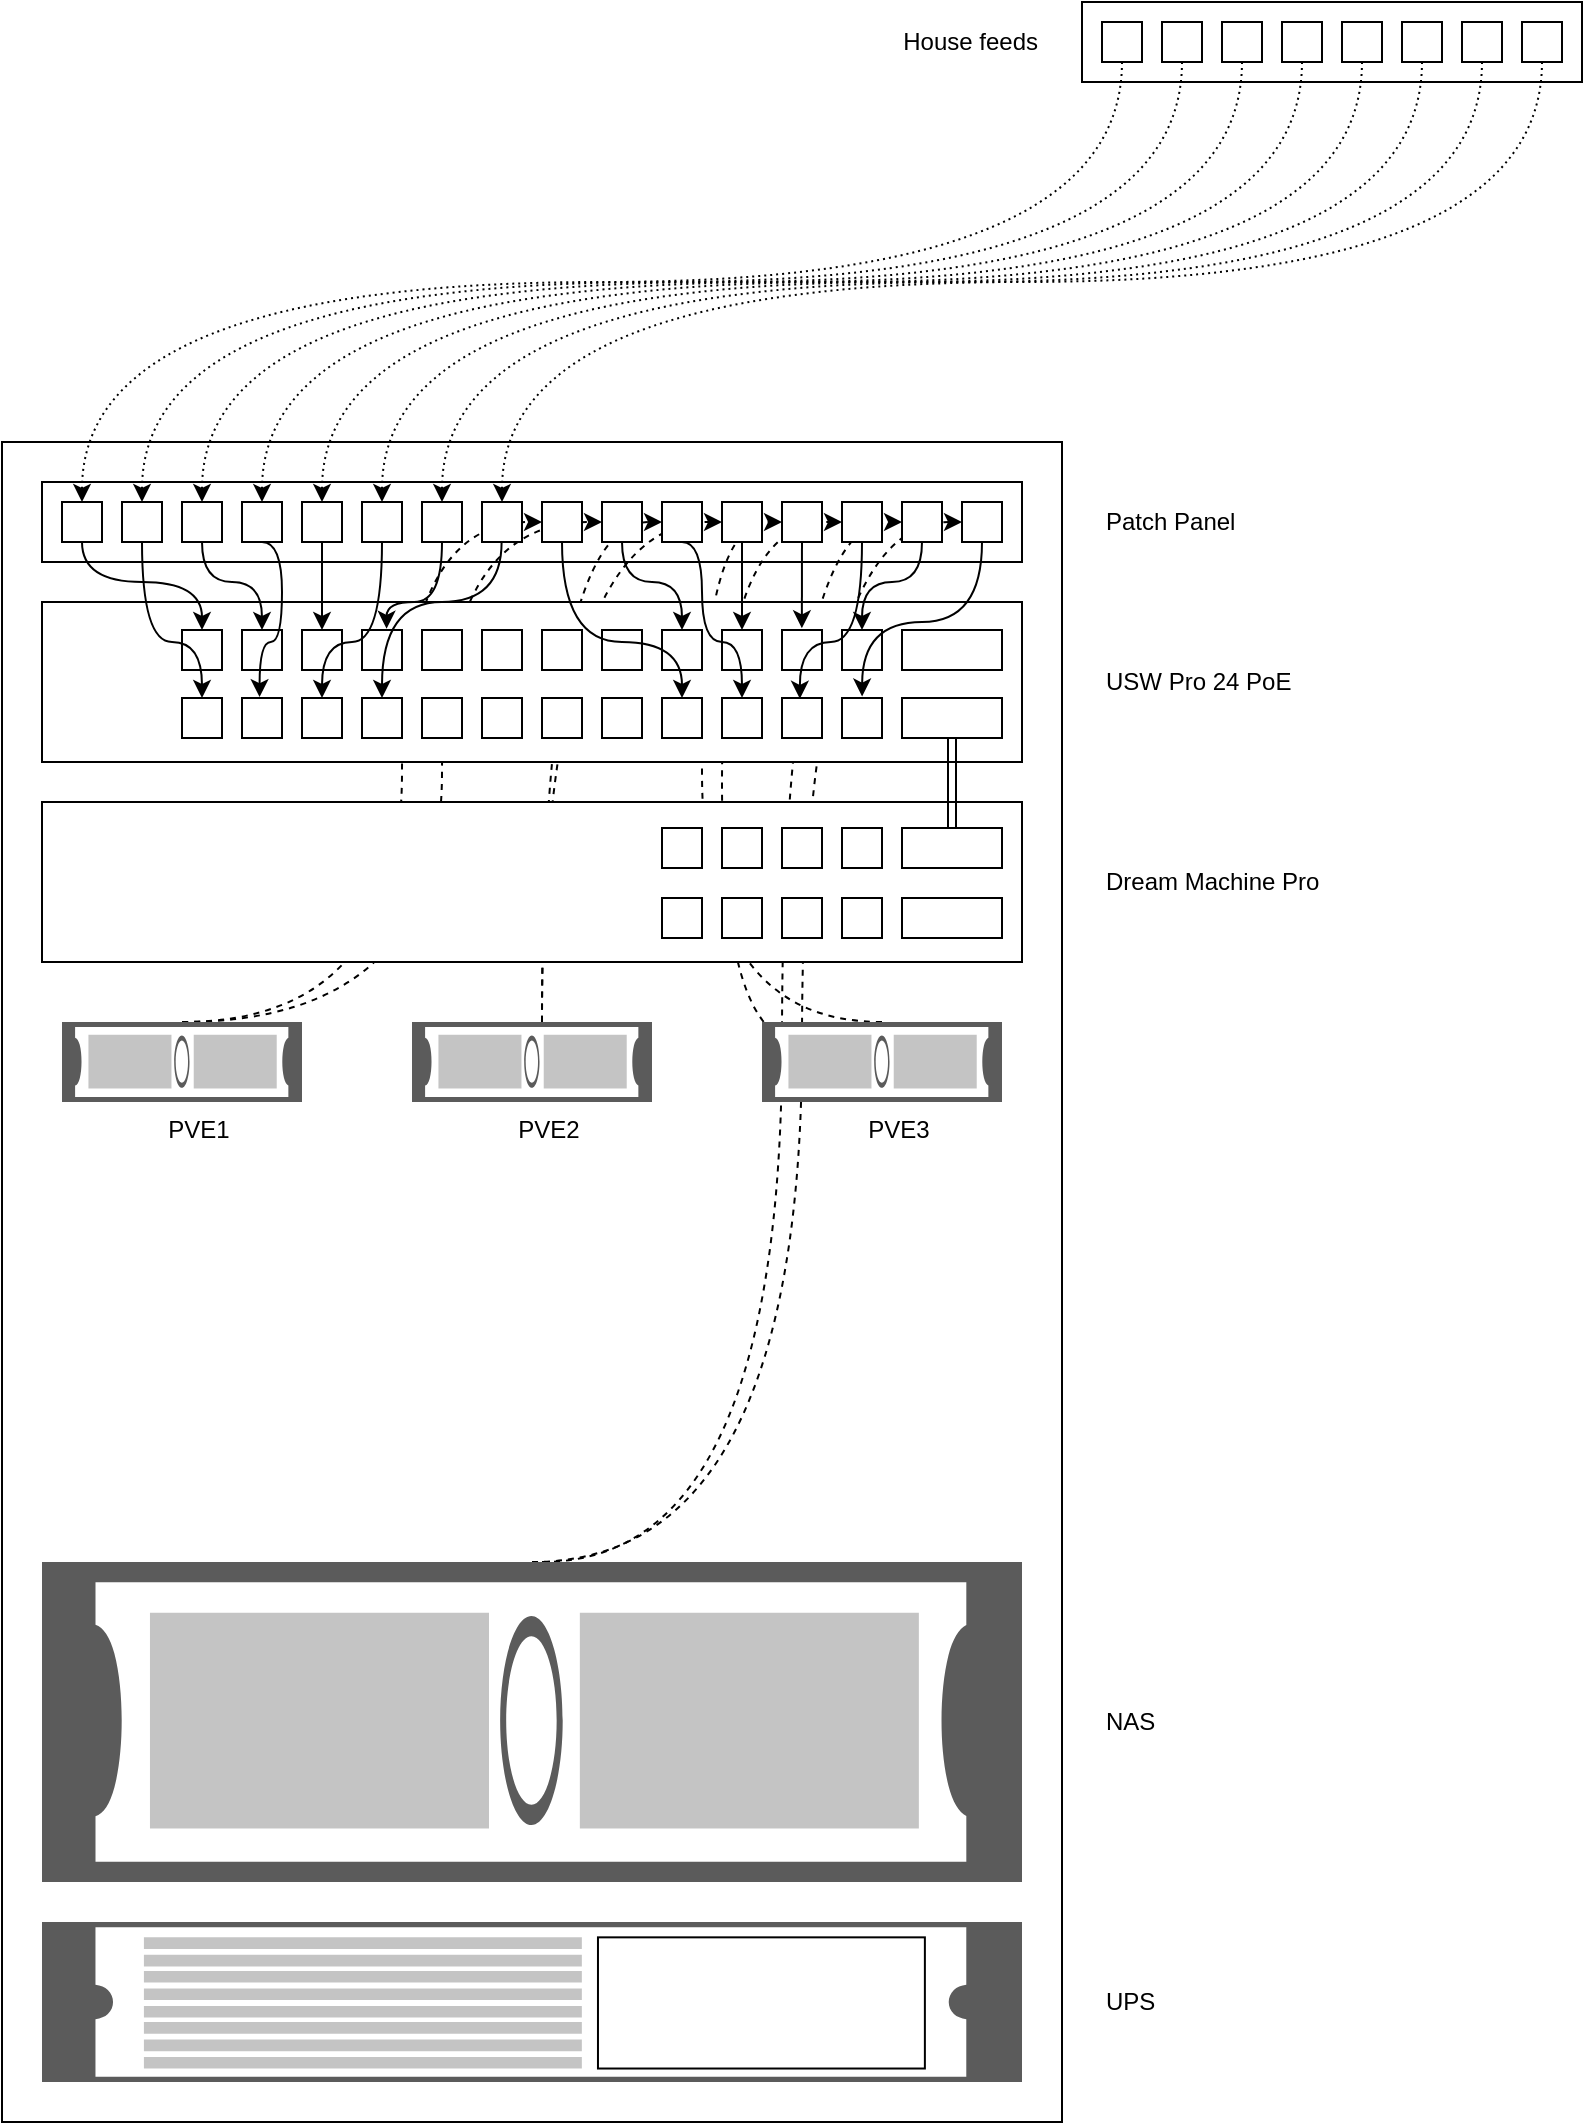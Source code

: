 <mxfile>
    <diagram id="0sPad7w7dU4u7DeyXlS4" name="Page-1">
        <mxGraphModel dx="1765" dy="874" grid="1" gridSize="10" guides="1" tooltips="1" connect="1" arrows="1" fold="1" page="1" pageScale="1" pageWidth="850" pageHeight="1100" math="0" shadow="0">
            <root>
                <mxCell id="0"/>
                <mxCell id="1" parent="0"/>
                <mxCell id="172" value="" style="rounded=0;whiteSpace=wrap;html=1;" parent="1" vertex="1">
                    <mxGeometry x="10" y="220" width="530" height="840" as="geometry"/>
                </mxCell>
                <mxCell id="24" value="Patch Panel" style="rounded=0;whiteSpace=wrap;html=1;labelPosition=right;verticalLabelPosition=middle;align=left;verticalAlign=middle;spacingLeft=40;" parent="1" vertex="1">
                    <mxGeometry x="30" y="240" width="490" height="40" as="geometry"/>
                </mxCell>
                <mxCell id="160" style="edgeStyle=orthogonalEdgeStyle;html=1;entryX=0;entryY=0.5;entryDx=0;entryDy=0;dashed=1;curved=1;" parent="1" target="40" edge="1">
                    <mxGeometry relative="1" as="geometry">
                        <mxPoint x="275" y="780" as="sourcePoint"/>
                        <Array as="points">
                            <mxPoint x="410" y="780"/>
                            <mxPoint x="410" y="260"/>
                        </Array>
                    </mxGeometry>
                </mxCell>
                <mxCell id="159" style="edgeStyle=orthogonalEdgeStyle;html=1;dashed=1;curved=1;entryX=0;entryY=0.5;entryDx=0;entryDy=0;" parent="1" target="39" edge="1">
                    <mxGeometry relative="1" as="geometry">
                        <mxPoint x="280" y="780" as="sourcePoint"/>
                        <mxPoint x="476" y="270" as="targetPoint"/>
                        <Array as="points">
                            <mxPoint x="400" y="780"/>
                            <mxPoint x="400" y="260"/>
                        </Array>
                    </mxGeometry>
                </mxCell>
                <mxCell id="176" style="edgeStyle=orthogonalEdgeStyle;html=1;curved=1;entryX=0;entryY=0.5;entryDx=0;entryDy=0;dashed=1;" parent="1" target="38" edge="1">
                    <mxGeometry relative="1" as="geometry">
                        <mxPoint x="450" y="510" as="sourcePoint"/>
                        <mxPoint x="410" y="270" as="targetPoint"/>
                        <Array as="points">
                            <mxPoint x="450" y="520"/>
                            <mxPoint x="370" y="520"/>
                            <mxPoint x="370" y="260"/>
                        </Array>
                    </mxGeometry>
                </mxCell>
                <mxCell id="147" style="edgeStyle=orthogonalEdgeStyle;html=1;entryX=0;entryY=0.5;entryDx=0;entryDy=0;curved=1;dashed=1;" parent="1" source="118" target="35" edge="1">
                    <mxGeometry relative="1" as="geometry">
                        <mxPoint x="275" y="500" as="sourcePoint"/>
                        <Array as="points">
                            <mxPoint x="280" y="260"/>
                        </Array>
                    </mxGeometry>
                </mxCell>
                <mxCell id="148" style="edgeStyle=orthogonalEdgeStyle;html=1;entryX=0;entryY=0.5;entryDx=0;entryDy=0;curved=1;dashed=1;" parent="1" source="118" target="36" edge="1">
                    <mxGeometry relative="1" as="geometry">
                        <Array as="points">
                            <mxPoint x="280" y="260"/>
                        </Array>
                    </mxGeometry>
                </mxCell>
                <mxCell id="139" style="edgeStyle=orthogonalEdgeStyle;html=1;curved=1;entryX=0;entryY=0.5;entryDx=0;entryDy=0;dashed=1;" parent="1" target="37" edge="1">
                    <mxGeometry relative="1" as="geometry">
                        <mxPoint x="450" y="510" as="sourcePoint"/>
                        <mxPoint x="340" y="290" as="targetPoint"/>
                        <Array as="points">
                            <mxPoint x="360" y="510"/>
                            <mxPoint x="360" y="260"/>
                        </Array>
                    </mxGeometry>
                </mxCell>
                <mxCell id="143" style="edgeStyle=orthogonalEdgeStyle;html=1;curved=1;entryX=0;entryY=0.5;entryDx=0;entryDy=0;dashed=1;" parent="1" target="34" edge="1">
                    <mxGeometry relative="1" as="geometry">
                        <mxPoint x="100" y="510" as="sourcePoint"/>
                        <mxPoint x="320" y="270" as="targetPoint"/>
                        <Array as="points">
                            <mxPoint x="230" y="510"/>
                            <mxPoint x="230" y="260"/>
                        </Array>
                    </mxGeometry>
                </mxCell>
                <mxCell id="135" style="edgeStyle=orthogonalEdgeStyle;html=1;curved=1;entryX=0;entryY=0.5;entryDx=0;entryDy=0;dashed=1;" parent="1" target="33" edge="1">
                    <mxGeometry relative="1" as="geometry">
                        <mxPoint x="100" y="510" as="sourcePoint"/>
                        <mxPoint x="310" y="290" as="targetPoint"/>
                        <Array as="points">
                            <mxPoint x="210" y="510"/>
                            <mxPoint x="210" y="260"/>
                        </Array>
                    </mxGeometry>
                </mxCell>
                <mxCell id="2" value="House feeds" style="rounded=0;whiteSpace=wrap;html=1;labelPosition=left;verticalLabelPosition=middle;align=right;verticalAlign=middle;spacingLeft=0;spacingRight=20;" parent="1" vertex="1">
                    <mxGeometry x="550" width="250" height="40" as="geometry"/>
                </mxCell>
                <mxCell id="4" value="" style="whiteSpace=wrap;html=1;aspect=fixed;" parent="1" vertex="1">
                    <mxGeometry x="560" y="10" width="20" height="20" as="geometry"/>
                </mxCell>
                <mxCell id="6" value="" style="whiteSpace=wrap;html=1;aspect=fixed;" parent="1" vertex="1">
                    <mxGeometry x="590" y="10" width="20" height="20" as="geometry"/>
                </mxCell>
                <mxCell id="7" value="" style="whiteSpace=wrap;html=1;aspect=fixed;" parent="1" vertex="1">
                    <mxGeometry x="620" y="10" width="20" height="20" as="geometry"/>
                </mxCell>
                <mxCell id="8" value="" style="whiteSpace=wrap;html=1;aspect=fixed;" parent="1" vertex="1">
                    <mxGeometry x="650" y="10" width="20" height="20" as="geometry"/>
                </mxCell>
                <mxCell id="9" value="" style="whiteSpace=wrap;html=1;aspect=fixed;" parent="1" vertex="1">
                    <mxGeometry x="680" y="10" width="20" height="20" as="geometry"/>
                </mxCell>
                <mxCell id="10" value="" style="whiteSpace=wrap;html=1;aspect=fixed;" parent="1" vertex="1">
                    <mxGeometry x="710" y="10" width="20" height="20" as="geometry"/>
                </mxCell>
                <mxCell id="11" value="" style="whiteSpace=wrap;html=1;aspect=fixed;" parent="1" vertex="1">
                    <mxGeometry x="740" y="10" width="20" height="20" as="geometry"/>
                </mxCell>
                <mxCell id="12" value="" style="whiteSpace=wrap;html=1;aspect=fixed;" parent="1" vertex="1">
                    <mxGeometry x="770" y="10" width="20" height="20" as="geometry"/>
                </mxCell>
                <mxCell id="25" value="" style="whiteSpace=wrap;html=1;aspect=fixed;" parent="1" vertex="1">
                    <mxGeometry x="40" y="250" width="20" height="20" as="geometry"/>
                </mxCell>
                <mxCell id="26" value="" style="whiteSpace=wrap;html=1;aspect=fixed;" parent="1" vertex="1">
                    <mxGeometry x="70" y="250" width="20" height="20" as="geometry"/>
                </mxCell>
                <mxCell id="27" value="" style="whiteSpace=wrap;html=1;aspect=fixed;" parent="1" vertex="1">
                    <mxGeometry x="100" y="250" width="20" height="20" as="geometry"/>
                </mxCell>
                <mxCell id="28" value="" style="whiteSpace=wrap;html=1;aspect=fixed;" parent="1" vertex="1">
                    <mxGeometry x="130" y="250" width="20" height="20" as="geometry"/>
                </mxCell>
                <mxCell id="29" value="" style="whiteSpace=wrap;html=1;aspect=fixed;" parent="1" vertex="1">
                    <mxGeometry x="160" y="250" width="20" height="20" as="geometry"/>
                </mxCell>
                <mxCell id="30" value="" style="whiteSpace=wrap;html=1;aspect=fixed;" parent="1" vertex="1">
                    <mxGeometry x="190" y="250" width="20" height="20" as="geometry"/>
                </mxCell>
                <mxCell id="31" value="" style="whiteSpace=wrap;html=1;aspect=fixed;" parent="1" vertex="1">
                    <mxGeometry x="220" y="250" width="20" height="20" as="geometry"/>
                </mxCell>
                <mxCell id="32" value="" style="whiteSpace=wrap;html=1;aspect=fixed;" parent="1" vertex="1">
                    <mxGeometry x="250" y="250" width="20" height="20" as="geometry"/>
                </mxCell>
                <mxCell id="33" value="" style="whiteSpace=wrap;html=1;aspect=fixed;" parent="1" vertex="1">
                    <mxGeometry x="280" y="250" width="20" height="20" as="geometry"/>
                </mxCell>
                <mxCell id="34" value="" style="whiteSpace=wrap;html=1;aspect=fixed;" parent="1" vertex="1">
                    <mxGeometry x="310" y="250" width="20" height="20" as="geometry"/>
                </mxCell>
                <mxCell id="35" value="" style="whiteSpace=wrap;html=1;aspect=fixed;" parent="1" vertex="1">
                    <mxGeometry x="340" y="250" width="20" height="20" as="geometry"/>
                </mxCell>
                <mxCell id="36" value="" style="whiteSpace=wrap;html=1;aspect=fixed;" parent="1" vertex="1">
                    <mxGeometry x="370" y="250" width="20" height="20" as="geometry"/>
                </mxCell>
                <mxCell id="37" value="" style="whiteSpace=wrap;html=1;aspect=fixed;" parent="1" vertex="1">
                    <mxGeometry x="400" y="250" width="20" height="20" as="geometry"/>
                </mxCell>
                <mxCell id="38" value="" style="whiteSpace=wrap;html=1;aspect=fixed;" parent="1" vertex="1">
                    <mxGeometry x="430" y="250" width="20" height="20" as="geometry"/>
                </mxCell>
                <mxCell id="39" value="" style="whiteSpace=wrap;html=1;aspect=fixed;" parent="1" vertex="1">
                    <mxGeometry x="460" y="250" width="20" height="20" as="geometry"/>
                </mxCell>
                <mxCell id="40" value="" style="whiteSpace=wrap;html=1;aspect=fixed;" parent="1" vertex="1">
                    <mxGeometry x="490" y="250" width="20" height="20" as="geometry"/>
                </mxCell>
                <mxCell id="41" value="NAS" style="strokeColor=#666666;html=1;labelPosition=right;align=left;spacingLeft=40;shadow=0;dashed=0;outlineConnect=0;shape=mxgraph.rack.general.1u_rack_server;" parent="1" vertex="1">
                    <mxGeometry x="30" y="780" width="490" height="160" as="geometry"/>
                </mxCell>
                <mxCell id="42" value="&lt;div&gt;&lt;span data-uic-variant=&quot;body-primary&quot; data-uic-component=&quot;Text&quot; class=&quot;text__5SYcKyJX text-dark__5SYcKyJX size-medium__5SYcKyJX color-text-1__5SYcKyJX weight-bold__5SYcKyJX&quot;&gt;USW Pro 24 PoE&lt;/span&gt;&lt;/div&gt;" style="rounded=0;whiteSpace=wrap;html=1;verticalAlign=middle;horizontal=1;labelPosition=right;verticalLabelPosition=middle;align=left;spacingLeft=40;" parent="1" vertex="1">
                    <mxGeometry x="30" y="300" width="490" height="80" as="geometry"/>
                </mxCell>
                <mxCell id="43" value="" style="whiteSpace=wrap;html=1;aspect=fixed;" parent="1" vertex="1">
                    <mxGeometry x="100" y="314" width="20" height="20" as="geometry"/>
                </mxCell>
                <mxCell id="44" value="" style="whiteSpace=wrap;html=1;aspect=fixed;" parent="1" vertex="1">
                    <mxGeometry x="130" y="314" width="20" height="20" as="geometry"/>
                </mxCell>
                <mxCell id="45" value="" style="whiteSpace=wrap;html=1;aspect=fixed;" parent="1" vertex="1">
                    <mxGeometry x="160" y="314" width="20" height="20" as="geometry"/>
                </mxCell>
                <mxCell id="46" value="" style="whiteSpace=wrap;html=1;aspect=fixed;" parent="1" vertex="1">
                    <mxGeometry x="190" y="314" width="20" height="20" as="geometry"/>
                </mxCell>
                <mxCell id="47" value="" style="whiteSpace=wrap;html=1;aspect=fixed;" parent="1" vertex="1">
                    <mxGeometry x="220" y="314" width="20" height="20" as="geometry"/>
                </mxCell>
                <mxCell id="48" value="" style="whiteSpace=wrap;html=1;aspect=fixed;" parent="1" vertex="1">
                    <mxGeometry x="250" y="314" width="20" height="20" as="geometry"/>
                </mxCell>
                <mxCell id="49" value="" style="whiteSpace=wrap;html=1;aspect=fixed;" parent="1" vertex="1">
                    <mxGeometry x="280" y="314" width="20" height="20" as="geometry"/>
                </mxCell>
                <mxCell id="50" value="" style="whiteSpace=wrap;html=1;aspect=fixed;" parent="1" vertex="1">
                    <mxGeometry x="310" y="314" width="20" height="20" as="geometry"/>
                </mxCell>
                <mxCell id="51" value="" style="whiteSpace=wrap;html=1;aspect=fixed;" parent="1" vertex="1">
                    <mxGeometry x="340" y="314" width="20" height="20" as="geometry"/>
                </mxCell>
                <mxCell id="52" value="" style="whiteSpace=wrap;html=1;aspect=fixed;" parent="1" vertex="1">
                    <mxGeometry x="370" y="314" width="20" height="20" as="geometry"/>
                </mxCell>
                <mxCell id="53" value="" style="whiteSpace=wrap;html=1;aspect=fixed;" parent="1" vertex="1">
                    <mxGeometry x="400" y="314" width="20" height="20" as="geometry"/>
                </mxCell>
                <mxCell id="54" value="" style="whiteSpace=wrap;html=1;aspect=fixed;" parent="1" vertex="1">
                    <mxGeometry x="430" y="314" width="20" height="20" as="geometry"/>
                </mxCell>
                <mxCell id="55" value="" style="whiteSpace=wrap;html=1;aspect=fixed;" parent="1" vertex="1">
                    <mxGeometry x="100" y="348" width="20" height="20" as="geometry"/>
                </mxCell>
                <mxCell id="56" value="" style="whiteSpace=wrap;html=1;aspect=fixed;" parent="1" vertex="1">
                    <mxGeometry x="130" y="348" width="20" height="20" as="geometry"/>
                </mxCell>
                <mxCell id="57" value="" style="whiteSpace=wrap;html=1;aspect=fixed;" parent="1" vertex="1">
                    <mxGeometry x="160" y="348" width="20" height="20" as="geometry"/>
                </mxCell>
                <mxCell id="58" value="" style="whiteSpace=wrap;html=1;aspect=fixed;" parent="1" vertex="1">
                    <mxGeometry x="190" y="348" width="20" height="20" as="geometry"/>
                </mxCell>
                <mxCell id="77" value="" style="whiteSpace=wrap;html=1;aspect=fixed;" parent="1" vertex="1">
                    <mxGeometry x="220" y="348" width="20" height="20" as="geometry"/>
                </mxCell>
                <mxCell id="78" value="" style="whiteSpace=wrap;html=1;aspect=fixed;" parent="1" vertex="1">
                    <mxGeometry x="250" y="348" width="20" height="20" as="geometry"/>
                </mxCell>
                <mxCell id="79" value="" style="whiteSpace=wrap;html=1;aspect=fixed;" parent="1" vertex="1">
                    <mxGeometry x="280" y="348" width="20" height="20" as="geometry"/>
                </mxCell>
                <mxCell id="80" value="" style="whiteSpace=wrap;html=1;aspect=fixed;" parent="1" vertex="1">
                    <mxGeometry x="310" y="348" width="20" height="20" as="geometry"/>
                </mxCell>
                <mxCell id="81" value="" style="whiteSpace=wrap;html=1;aspect=fixed;" parent="1" vertex="1">
                    <mxGeometry x="340" y="348" width="20" height="20" as="geometry"/>
                </mxCell>
                <mxCell id="82" value="" style="whiteSpace=wrap;html=1;aspect=fixed;" parent="1" vertex="1">
                    <mxGeometry x="370" y="348" width="20" height="20" as="geometry"/>
                </mxCell>
                <mxCell id="83" value="" style="whiteSpace=wrap;html=1;aspect=fixed;" parent="1" vertex="1">
                    <mxGeometry x="400" y="348" width="20" height="20" as="geometry"/>
                </mxCell>
                <mxCell id="84" value="" style="whiteSpace=wrap;html=1;aspect=fixed;" parent="1" vertex="1">
                    <mxGeometry x="430" y="348" width="20" height="20" as="geometry"/>
                </mxCell>
                <mxCell id="85" value="" style="rounded=0;whiteSpace=wrap;html=1;" parent="1" vertex="1">
                    <mxGeometry x="460" y="314" width="50" height="20" as="geometry"/>
                </mxCell>
                <mxCell id="86" value="" style="rounded=0;whiteSpace=wrap;html=1;" parent="1" vertex="1">
                    <mxGeometry x="460" y="348" width="50" height="20" as="geometry"/>
                </mxCell>
                <mxCell id="87" value="Dream Machine Pro" style="rounded=0;whiteSpace=wrap;html=1;labelPosition=right;verticalLabelPosition=middle;align=left;verticalAlign=middle;spacingLeft=40;" parent="1" vertex="1">
                    <mxGeometry x="30" y="400" width="490" height="80" as="geometry"/>
                </mxCell>
                <mxCell id="96" value="" style="whiteSpace=wrap;html=1;aspect=fixed;" parent="1" vertex="1">
                    <mxGeometry x="340" y="413" width="20" height="20" as="geometry"/>
                </mxCell>
                <mxCell id="97" value="" style="whiteSpace=wrap;html=1;aspect=fixed;" parent="1" vertex="1">
                    <mxGeometry x="370" y="413" width="20" height="20" as="geometry"/>
                </mxCell>
                <mxCell id="98" value="" style="whiteSpace=wrap;html=1;aspect=fixed;" parent="1" vertex="1">
                    <mxGeometry x="400" y="413" width="20" height="20" as="geometry"/>
                </mxCell>
                <mxCell id="99" value="" style="whiteSpace=wrap;html=1;aspect=fixed;" parent="1" vertex="1">
                    <mxGeometry x="430" y="413" width="20" height="20" as="geometry"/>
                </mxCell>
                <mxCell id="108" value="" style="whiteSpace=wrap;html=1;aspect=fixed;" parent="1" vertex="1">
                    <mxGeometry x="340" y="448" width="20" height="20" as="geometry"/>
                </mxCell>
                <mxCell id="109" value="" style="whiteSpace=wrap;html=1;aspect=fixed;" parent="1" vertex="1">
                    <mxGeometry x="370" y="448" width="20" height="20" as="geometry"/>
                </mxCell>
                <mxCell id="110" value="" style="whiteSpace=wrap;html=1;aspect=fixed;" parent="1" vertex="1">
                    <mxGeometry x="400" y="448" width="20" height="20" as="geometry"/>
                </mxCell>
                <mxCell id="111" value="" style="whiteSpace=wrap;html=1;aspect=fixed;" parent="1" vertex="1">
                    <mxGeometry x="430" y="448" width="20" height="20" as="geometry"/>
                </mxCell>
                <mxCell id="112" value="" style="rounded=0;whiteSpace=wrap;html=1;" parent="1" vertex="1">
                    <mxGeometry x="460" y="413" width="50" height="20" as="geometry"/>
                </mxCell>
                <mxCell id="113" value="" style="rounded=0;whiteSpace=wrap;html=1;" parent="1" vertex="1">
                    <mxGeometry x="460" y="448" width="50" height="20" as="geometry"/>
                </mxCell>
                <mxCell id="114" value="PVE1" style="strokeColor=#666666;html=1;labelPosition=center;align=center;spacingLeft=15;shadow=0;dashed=0;outlineConnect=0;shape=mxgraph.rack.general.1u_rack_server;verticalLabelPosition=bottom;verticalAlign=top;" parent="1" vertex="1">
                    <mxGeometry x="40" y="510" width="120" height="40" as="geometry"/>
                </mxCell>
                <mxCell id="117" value="PVE3" style="strokeColor=#666666;html=1;labelPosition=center;align=center;spacingLeft=15;shadow=0;dashed=0;outlineConnect=0;shape=mxgraph.rack.general.1u_rack_server;verticalLabelPosition=bottom;verticalAlign=top;" parent="1" vertex="1">
                    <mxGeometry x="390" y="510" width="120" height="40" as="geometry"/>
                </mxCell>
                <mxCell id="118" value="PVE2" style="strokeColor=#666666;html=1;labelPosition=center;align=center;spacingLeft=15;shadow=0;dashed=0;outlineConnect=0;shape=mxgraph.rack.general.1u_rack_server;verticalLabelPosition=bottom;verticalAlign=top;" parent="1" vertex="1">
                    <mxGeometry x="215" y="510" width="120" height="40" as="geometry"/>
                </mxCell>
                <mxCell id="119" value="UPS" style="shape=mxgraph.rack.apc.apc_smart_ups_1000-3000_va_2u;html=1;labelPosition=right;align=left;spacingLeft=40;dashed=0;shadow=0;fillColor=#ffffff;" parent="1" vertex="1">
                    <mxGeometry x="30" y="960" width="490" height="80" as="geometry"/>
                </mxCell>
                <mxCell id="126" style="edgeStyle=orthogonalEdgeStyle;html=1;exitX=0.5;exitY=1;exitDx=0;exitDy=0;entryX=0.5;entryY=0;entryDx=0;entryDy=0;curved=1;dashed=1;dashPattern=1 2;" parent="1" source="6" target="26" edge="1">
                    <mxGeometry relative="1" as="geometry">
                        <mxPoint x="580" y="40" as="sourcePoint"/>
                        <mxPoint x="60" y="260" as="targetPoint"/>
                    </mxGeometry>
                </mxCell>
                <mxCell id="127" style="edgeStyle=orthogonalEdgeStyle;html=1;exitX=0.5;exitY=1;exitDx=0;exitDy=0;entryX=0.5;entryY=0;entryDx=0;entryDy=0;curved=1;dashed=1;dashPattern=1 2;" parent="1" source="7" target="27" edge="1">
                    <mxGeometry relative="1" as="geometry">
                        <mxPoint x="590" y="50" as="sourcePoint"/>
                        <mxPoint x="70" y="270" as="targetPoint"/>
                    </mxGeometry>
                </mxCell>
                <mxCell id="128" style="edgeStyle=orthogonalEdgeStyle;html=1;exitX=0.5;exitY=1;exitDx=0;exitDy=0;entryX=0.5;entryY=0;entryDx=0;entryDy=0;curved=1;dashed=1;dashPattern=1 2;" parent="1" source="8" target="28" edge="1">
                    <mxGeometry relative="1" as="geometry">
                        <mxPoint x="600" y="60" as="sourcePoint"/>
                        <mxPoint x="80" y="280" as="targetPoint"/>
                    </mxGeometry>
                </mxCell>
                <mxCell id="125" style="edgeStyle=orthogonalEdgeStyle;html=1;exitX=0.5;exitY=1;exitDx=0;exitDy=0;entryX=0.5;entryY=0;entryDx=0;entryDy=0;curved=1;dashed=1;dashPattern=1 2;" parent="1" source="4" target="25" edge="1">
                    <mxGeometry relative="1" as="geometry"/>
                </mxCell>
                <mxCell id="129" style="edgeStyle=orthogonalEdgeStyle;html=1;exitX=0.5;exitY=1;exitDx=0;exitDy=0;entryX=0.5;entryY=0;entryDx=0;entryDy=0;curved=1;dashed=1;dashPattern=1 2;" parent="1" source="9" target="29" edge="1">
                    <mxGeometry relative="1" as="geometry">
                        <mxPoint x="610" y="70" as="sourcePoint"/>
                        <mxPoint x="90" y="290" as="targetPoint"/>
                    </mxGeometry>
                </mxCell>
                <mxCell id="130" style="edgeStyle=orthogonalEdgeStyle;html=1;exitX=0.5;exitY=1;exitDx=0;exitDy=0;entryX=0.5;entryY=0;entryDx=0;entryDy=0;curved=1;dashed=1;dashPattern=1 2;" parent="1" source="10" target="30" edge="1">
                    <mxGeometry relative="1" as="geometry">
                        <mxPoint x="620" y="80" as="sourcePoint"/>
                        <mxPoint x="100" y="300" as="targetPoint"/>
                    </mxGeometry>
                </mxCell>
                <mxCell id="131" style="edgeStyle=orthogonalEdgeStyle;html=1;exitX=0.5;exitY=1;exitDx=0;exitDy=0;entryX=0.5;entryY=0;entryDx=0;entryDy=0;curved=1;dashed=1;dashPattern=1 2;" parent="1" source="11" target="31" edge="1">
                    <mxGeometry relative="1" as="geometry">
                        <mxPoint x="630" y="90" as="sourcePoint"/>
                        <mxPoint x="110" y="310" as="targetPoint"/>
                    </mxGeometry>
                </mxCell>
                <mxCell id="132" style="edgeStyle=orthogonalEdgeStyle;html=1;exitX=0.5;exitY=1;exitDx=0;exitDy=0;entryX=0.5;entryY=0;entryDx=0;entryDy=0;curved=1;dashed=1;dashPattern=1 2;" parent="1" source="12" target="32" edge="1">
                    <mxGeometry relative="1" as="geometry">
                        <mxPoint x="640" y="100" as="sourcePoint"/>
                        <mxPoint x="120" y="320" as="targetPoint"/>
                    </mxGeometry>
                </mxCell>
                <mxCell id="150" style="edgeStyle=orthogonalEdgeStyle;html=1;entryX=0.5;entryY=0;entryDx=0;entryDy=0;curved=1;" parent="1" source="25" target="43" edge="1">
                    <mxGeometry relative="1" as="geometry">
                        <Array as="points">
                            <mxPoint x="50" y="290"/>
                            <mxPoint x="110" y="290"/>
                        </Array>
                    </mxGeometry>
                </mxCell>
                <mxCell id="151" style="edgeStyle=orthogonalEdgeStyle;html=1;entryX=0.5;entryY=0;entryDx=0;entryDy=0;curved=1;exitX=0.5;exitY=1;exitDx=0;exitDy=0;" parent="1" source="26" target="55" edge="1">
                    <mxGeometry relative="1" as="geometry">
                        <mxPoint x="60" y="280" as="sourcePoint"/>
                        <mxPoint x="120" y="324" as="targetPoint"/>
                        <Array as="points">
                            <mxPoint x="80" y="320"/>
                            <mxPoint x="110" y="320"/>
                        </Array>
                    </mxGeometry>
                </mxCell>
                <mxCell id="152" style="edgeStyle=orthogonalEdgeStyle;html=1;entryX=0.5;entryY=0;entryDx=0;entryDy=0;curved=1;exitX=0.5;exitY=1;exitDx=0;exitDy=0;" parent="1" source="27" target="44" edge="1">
                    <mxGeometry relative="1" as="geometry">
                        <mxPoint x="70" y="290" as="sourcePoint"/>
                        <mxPoint x="130" y="334" as="targetPoint"/>
                        <Array as="points">
                            <mxPoint x="110" y="290"/>
                            <mxPoint x="140" y="290"/>
                        </Array>
                    </mxGeometry>
                </mxCell>
                <mxCell id="153" style="edgeStyle=orthogonalEdgeStyle;html=1;entryX=0.439;entryY=-0.022;entryDx=0;entryDy=0;curved=1;exitX=0.5;exitY=1;exitDx=0;exitDy=0;entryPerimeter=0;" parent="1" source="28" target="56" edge="1">
                    <mxGeometry relative="1" as="geometry">
                        <mxPoint x="80" y="300" as="sourcePoint"/>
                        <mxPoint x="140" y="344" as="targetPoint"/>
                        <Array as="points">
                            <mxPoint x="150" y="270"/>
                            <mxPoint x="150" y="320"/>
                            <mxPoint x="139" y="320"/>
                        </Array>
                    </mxGeometry>
                </mxCell>
                <mxCell id="154" style="edgeStyle=orthogonalEdgeStyle;html=1;entryX=0.5;entryY=0;entryDx=0;entryDy=0;curved=1;exitX=0.5;exitY=1;exitDx=0;exitDy=0;" parent="1" source="29" target="45" edge="1">
                    <mxGeometry relative="1" as="geometry">
                        <mxPoint x="90" y="310" as="sourcePoint"/>
                        <mxPoint x="150" y="354" as="targetPoint"/>
                        <Array as="points">
                            <mxPoint x="170" y="300"/>
                            <mxPoint x="170" y="300"/>
                        </Array>
                    </mxGeometry>
                </mxCell>
                <mxCell id="155" style="edgeStyle=orthogonalEdgeStyle;html=1;entryX=0.5;entryY=0;entryDx=0;entryDy=0;curved=1;exitX=0.5;exitY=1;exitDx=0;exitDy=0;" parent="1" source="30" target="57" edge="1">
                    <mxGeometry relative="1" as="geometry">
                        <mxPoint x="100" y="320" as="sourcePoint"/>
                        <mxPoint x="160" y="364" as="targetPoint"/>
                        <Array as="points">
                            <mxPoint x="200" y="320"/>
                            <mxPoint x="170" y="320"/>
                        </Array>
                    </mxGeometry>
                </mxCell>
                <mxCell id="156" style="edgeStyle=orthogonalEdgeStyle;html=1;entryX=0.615;entryY=-0.029;entryDx=0;entryDy=0;curved=1;exitX=0.5;exitY=1;exitDx=0;exitDy=0;entryPerimeter=0;" parent="1" source="31" target="46" edge="1">
                    <mxGeometry relative="1" as="geometry">
                        <mxPoint x="110" y="330" as="sourcePoint"/>
                        <mxPoint x="170" y="374" as="targetPoint"/>
                        <Array as="points">
                            <mxPoint x="230" y="300"/>
                            <mxPoint x="202" y="300"/>
                        </Array>
                    </mxGeometry>
                </mxCell>
                <mxCell id="157" style="edgeStyle=orthogonalEdgeStyle;html=1;entryX=0.5;entryY=0;entryDx=0;entryDy=0;curved=1;exitX=0.469;exitY=0.75;exitDx=0;exitDy=0;exitPerimeter=0;" parent="1" source="24" target="58" edge="1">
                    <mxGeometry relative="1" as="geometry">
                        <mxPoint x="120" y="340" as="sourcePoint"/>
                        <mxPoint x="180" y="384" as="targetPoint"/>
                        <Array as="points">
                            <mxPoint x="260" y="300"/>
                            <mxPoint x="200" y="300"/>
                        </Array>
                    </mxGeometry>
                </mxCell>
                <mxCell id="162" style="edgeStyle=orthogonalEdgeStyle;html=1;entryX=0.5;entryY=0;entryDx=0;entryDy=0;curved=1;" parent="1" source="33" target="81" edge="1">
                    <mxGeometry relative="1" as="geometry">
                        <mxPoint x="290" y="310" as="targetPoint"/>
                        <Array as="points">
                            <mxPoint x="290" y="320"/>
                            <mxPoint x="350" y="320"/>
                        </Array>
                    </mxGeometry>
                </mxCell>
                <mxCell id="163" style="edgeStyle=orthogonalEdgeStyle;html=1;curved=1;entryX=0.5;entryY=0;entryDx=0;entryDy=0;" parent="1" source="34" target="51" edge="1">
                    <mxGeometry relative="1" as="geometry">
                        <mxPoint x="320" y="310" as="targetPoint"/>
                        <Array as="points">
                            <mxPoint x="320" y="290"/>
                            <mxPoint x="350" y="290"/>
                        </Array>
                    </mxGeometry>
                </mxCell>
                <mxCell id="164" style="edgeStyle=orthogonalEdgeStyle;html=1;entryX=0.5;entryY=0;entryDx=0;entryDy=0;curved=1;" parent="1" target="82" edge="1">
                    <mxGeometry relative="1" as="geometry">
                        <mxPoint x="350" y="310" as="targetPoint"/>
                        <mxPoint x="350" y="270" as="sourcePoint"/>
                        <Array as="points">
                            <mxPoint x="360" y="270"/>
                            <mxPoint x="360" y="320"/>
                            <mxPoint x="380" y="320"/>
                        </Array>
                    </mxGeometry>
                </mxCell>
                <mxCell id="165" style="edgeStyle=none;html=1;entryX=0.5;entryY=0;entryDx=0;entryDy=0;" parent="1" source="36" target="52" edge="1">
                    <mxGeometry relative="1" as="geometry">
                        <mxPoint x="380" y="310" as="targetPoint"/>
                    </mxGeometry>
                </mxCell>
                <mxCell id="166" style="edgeStyle=none;html=1;entryX=0.497;entryY=-0.042;entryDx=0;entryDy=0;entryPerimeter=0;" parent="1" source="37" target="53" edge="1">
                    <mxGeometry relative="1" as="geometry">
                        <mxPoint x="410" y="310" as="targetPoint"/>
                    </mxGeometry>
                </mxCell>
                <mxCell id="167" style="edgeStyle=orthogonalEdgeStyle;html=1;entryX=0.447;entryY=0.02;entryDx=0;entryDy=0;entryPerimeter=0;curved=1;exitX=0.5;exitY=1;exitDx=0;exitDy=0;" parent="1" source="38" target="83" edge="1">
                    <mxGeometry relative="1" as="geometry">
                        <Array as="points">
                            <mxPoint x="440" y="320"/>
                            <mxPoint x="409" y="320"/>
                        </Array>
                    </mxGeometry>
                </mxCell>
                <mxCell id="168" style="edgeStyle=orthogonalEdgeStyle;html=1;curved=1;exitX=0.5;exitY=1;exitDx=0;exitDy=0;entryX=0.5;entryY=0;entryDx=0;entryDy=0;" parent="1" source="39" edge="1" target="54">
                    <mxGeometry relative="1" as="geometry">
                        <mxPoint x="410" y="350" as="targetPoint"/>
                        <Array as="points">
                            <mxPoint x="470" y="290"/>
                            <mxPoint x="440" y="290"/>
                        </Array>
                    </mxGeometry>
                </mxCell>
                <mxCell id="169" style="edgeStyle=orthogonalEdgeStyle;html=1;entryX=0.503;entryY=-0.036;entryDx=0;entryDy=0;curved=1;entryPerimeter=0;" parent="1" source="40" target="84" edge="1">
                    <mxGeometry relative="1" as="geometry">
                        <Array as="points">
                            <mxPoint x="500" y="310"/>
                            <mxPoint x="440" y="310"/>
                        </Array>
                    </mxGeometry>
                </mxCell>
                <mxCell id="177" value="" style="edgeStyle=none;html=1;entryX=0.5;entryY=0;entryDx=0;entryDy=0;strokeWidth=1;shape=link;" parent="1" source="86" target="112" edge="1">
                    <mxGeometry relative="1" as="geometry"/>
                </mxCell>
            </root>
        </mxGraphModel>
    </diagram>
</mxfile>